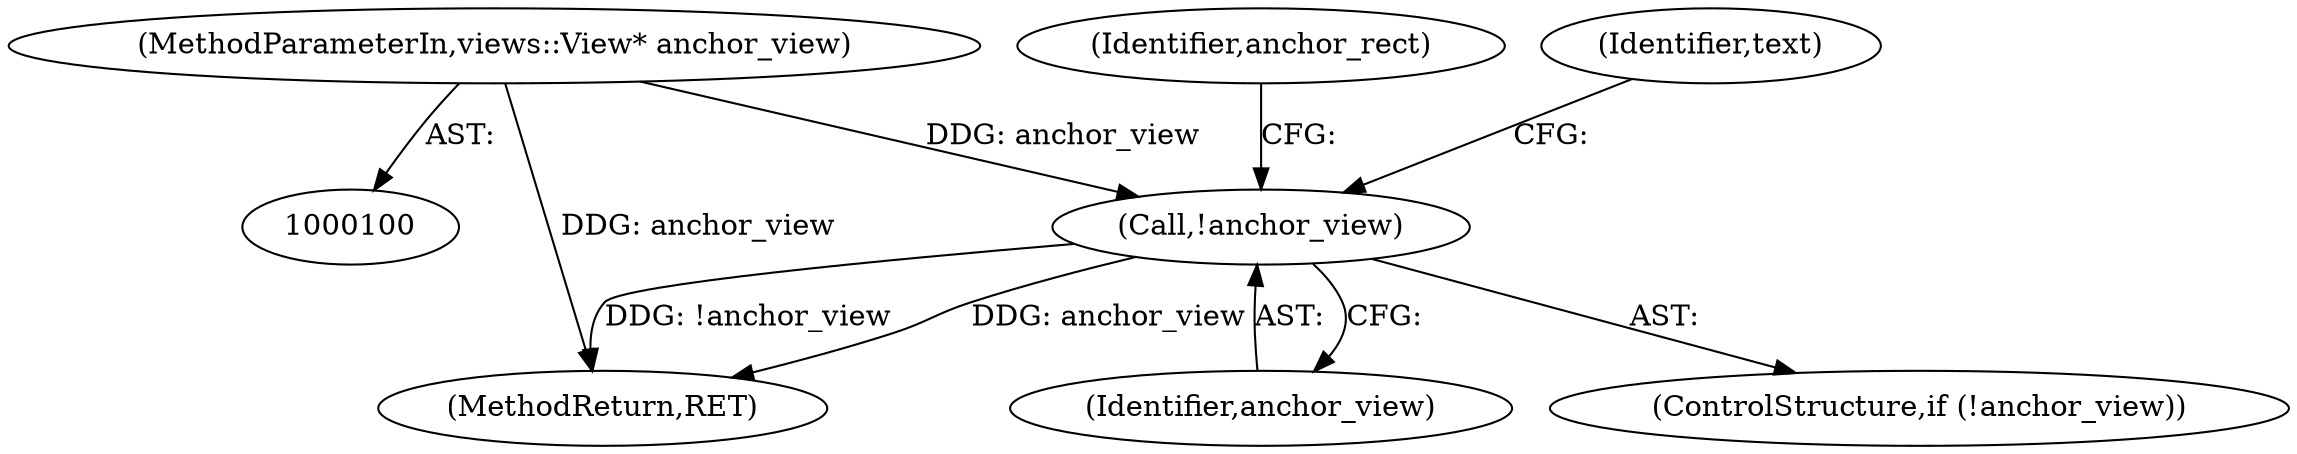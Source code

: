digraph "0_Chrome_acf2f0799f6f732dd70f45ddd252d773be7afd11_0@pointer" {
"1000115" [label="(Call,!anchor_view)"];
"1000101" [label="(MethodParameterIn,views::View* anchor_view)"];
"1000116" [label="(Identifier,anchor_view)"];
"1000201" [label="(MethodReturn,RET)"];
"1000115" [label="(Call,!anchor_view)"];
"1000118" [label="(Identifier,anchor_rect)"];
"1000101" [label="(MethodParameterIn,views::View* anchor_view)"];
"1000121" [label="(Identifier,text)"];
"1000114" [label="(ControlStructure,if (!anchor_view))"];
"1000115" -> "1000114"  [label="AST: "];
"1000115" -> "1000116"  [label="CFG: "];
"1000116" -> "1000115"  [label="AST: "];
"1000118" -> "1000115"  [label="CFG: "];
"1000121" -> "1000115"  [label="CFG: "];
"1000115" -> "1000201"  [label="DDG: !anchor_view"];
"1000115" -> "1000201"  [label="DDG: anchor_view"];
"1000101" -> "1000115"  [label="DDG: anchor_view"];
"1000101" -> "1000100"  [label="AST: "];
"1000101" -> "1000201"  [label="DDG: anchor_view"];
}
